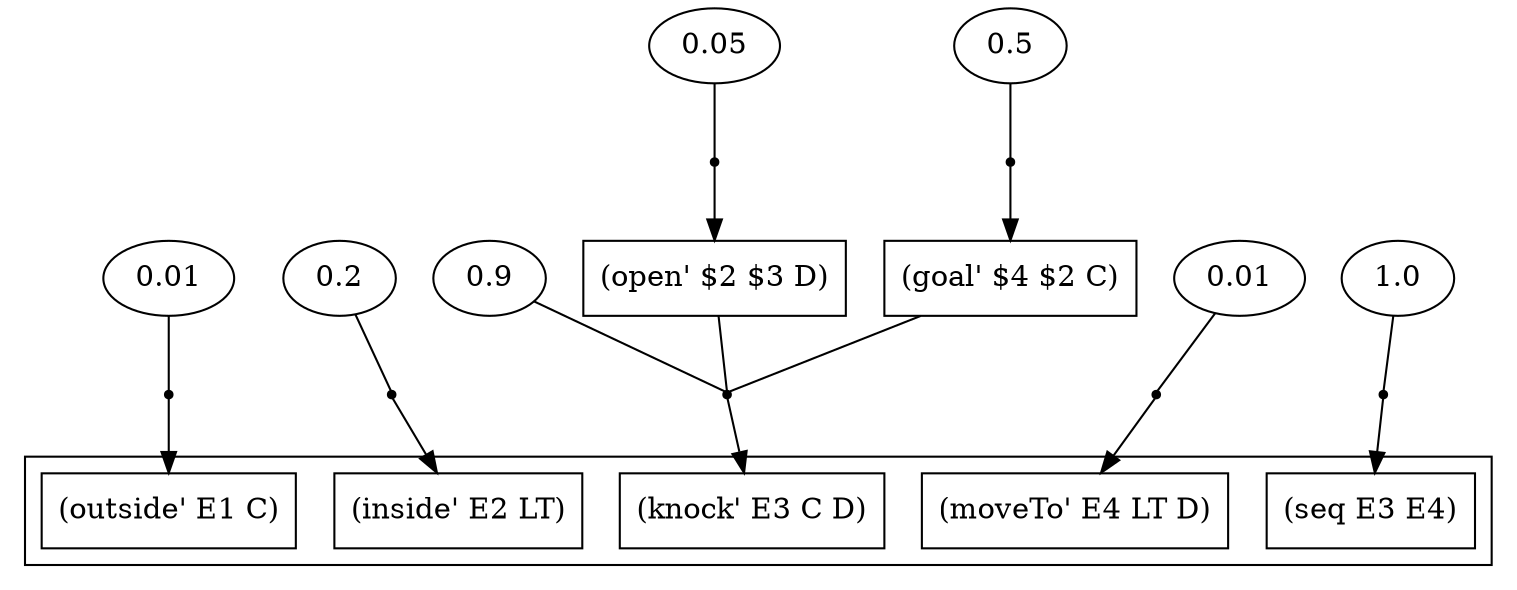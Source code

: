 digraph proof {
 graph [rankdir="TB"]
  e0 [label="0.01"];
  e1 [label="0.2"];
  e2 [label="0.9"];
  e3 [label="0.05"];
  e4 [label="0.5"];
  e5 [label="0.01"];
  e6 [label="1.0"];
  i0 [shape=box label="(open' $2 $3 D)"];
  i1 [shape=box label="(goal' $4 $2 C)"];
  r0 [shape=point];
  r0 -> o0
  e0 -> r0 [arrowhead=none]
  r1 [shape=point];
  r1 -> o1
  e1 -> r1 [arrowhead=none]
  r2 [shape=point];
  r2 -> o2
  i0 -> r2 [arrowhead=none]
  i1 -> r2 [arrowhead=none]
  e2 -> r2 [arrowhead=none]
  r3 [shape=point];
  r3 -> i0
  e3 -> r3 [arrowhead=none]
  r4 [shape=point];
  r4 -> i1
  e4 -> r4 [arrowhead=none]
  r5 [shape=point];
  r5 -> o3
  e5 -> r5 [arrowhead=none]
  r6 [shape=point];
  r6 -> o4
  e6 -> r6 [arrowhead=none]
 subgraph cluster {  o0 [shape=box label="(outside' E1 C)"];
  o1 [shape=box label="(inside' E2 LT)"];
  o2 [shape=box label="(knock' E3 C D)"];
  o3 [shape=box label="(moveTo' E4 LT D)"];
  o4 [shape=box label="(seq E3 E4)"];
 }
}

